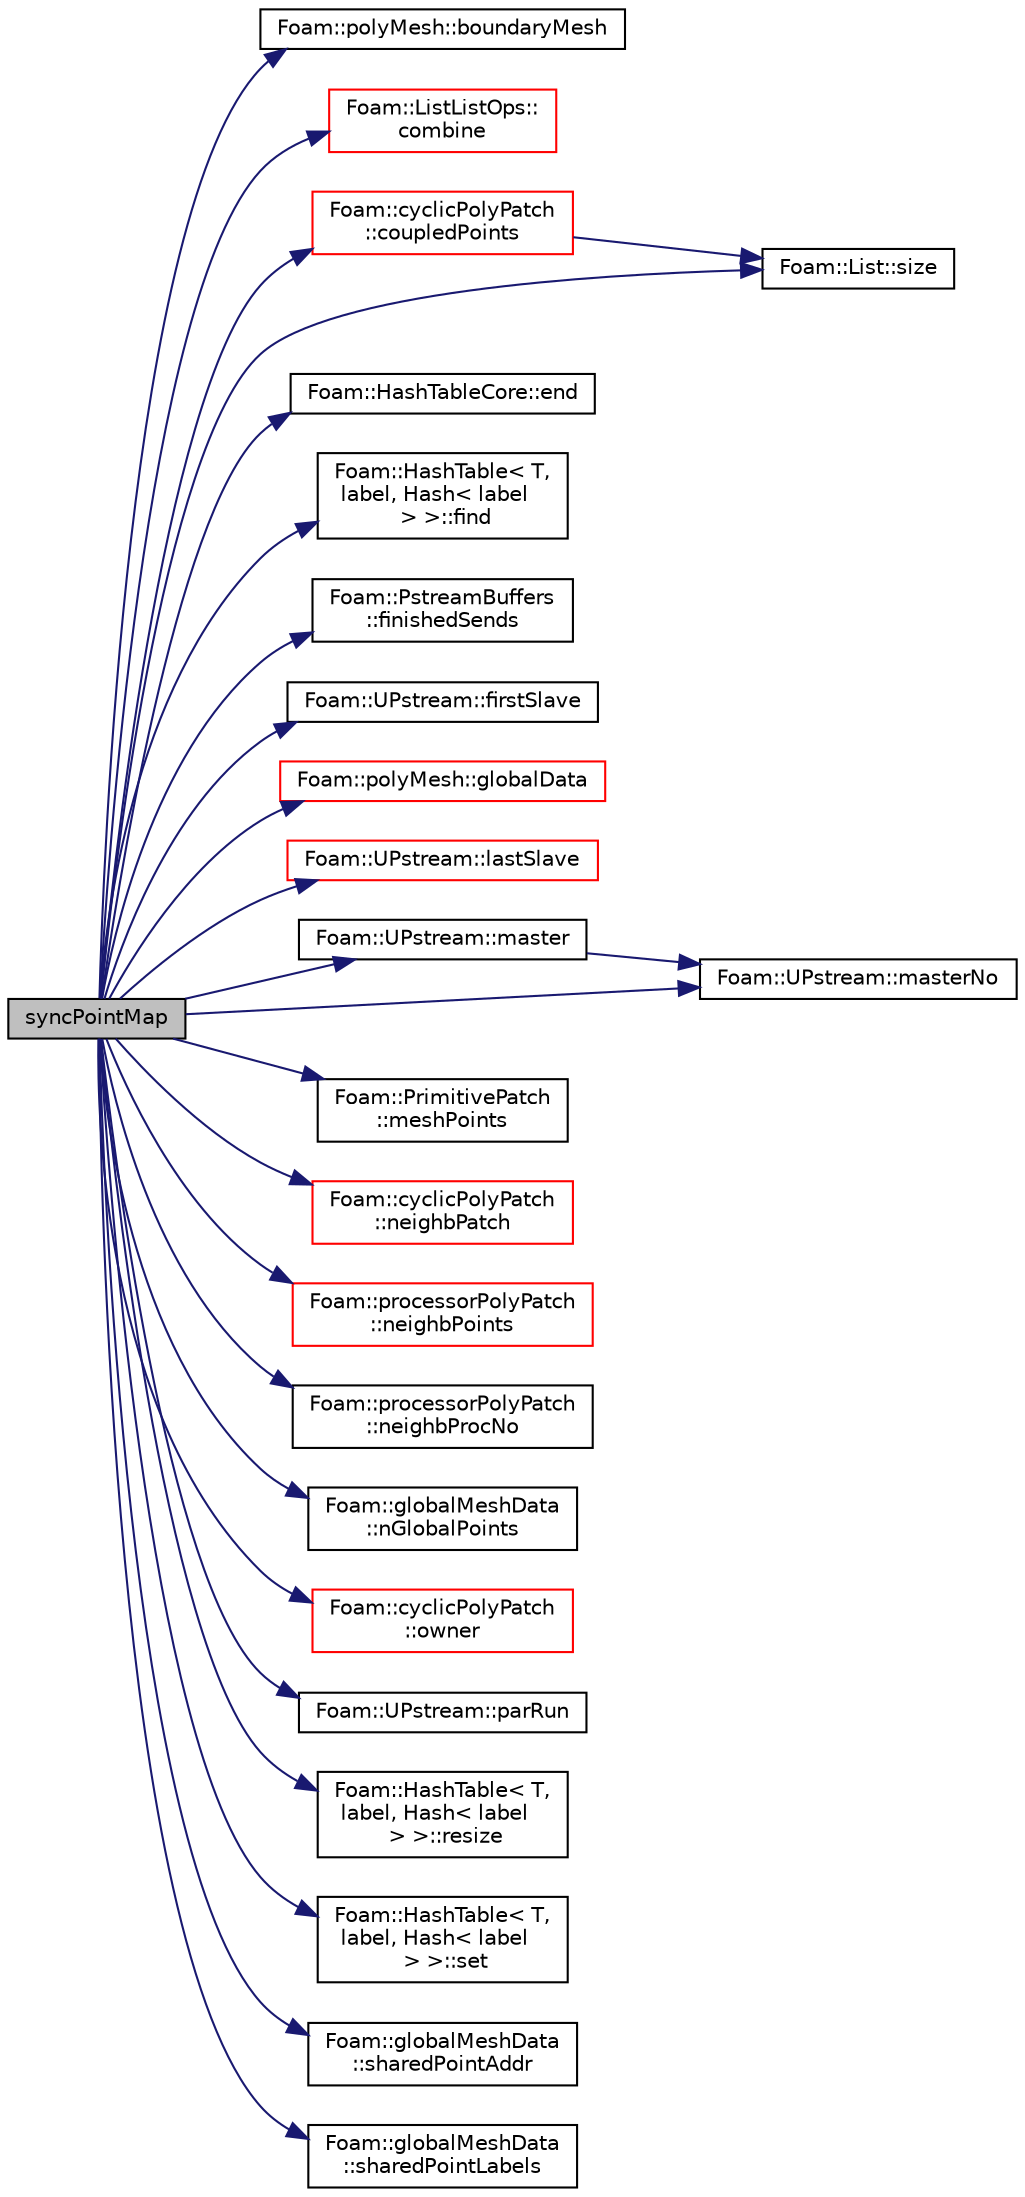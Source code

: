 digraph "syncPointMap"
{
  bgcolor="transparent";
  edge [fontname="Helvetica",fontsize="10",labelfontname="Helvetica",labelfontsize="10"];
  node [fontname="Helvetica",fontsize="10",shape=record];
  rankdir="LR";
  Node1 [label="syncPointMap",height=0.2,width=0.4,color="black", fillcolor="grey75", style="filled", fontcolor="black"];
  Node1 -> Node2 [color="midnightblue",fontsize="10",style="solid",fontname="Helvetica"];
  Node2 [label="Foam::polyMesh::boundaryMesh",height=0.2,width=0.4,color="black",URL="$a01905.html#a6b7f5ba89250dbd7a1c6c7860ab60fe3",tooltip="Return boundary mesh. "];
  Node1 -> Node3 [color="midnightblue",fontsize="10",style="solid",fontname="Helvetica"];
  Node3 [label="Foam::ListListOps::\lcombine",height=0.2,width=0.4,color="red",URL="$a10727.html#a73f1dd568843026daea0e589bd22dcdf",tooltip="Combines sublists into one big list. "];
  Node1 -> Node4 [color="midnightblue",fontsize="10",style="solid",fontname="Helvetica"];
  Node4 [label="Foam::cyclicPolyPatch\l::coupledPoints",height=0.2,width=0.4,color="red",URL="$a00478.html#a022d7b47b3f88e0a33b8f8022bb22473",tooltip="Return connected points (from patch local to neighbour patch local) "];
  Node4 -> Node5 [color="midnightblue",fontsize="10",style="solid",fontname="Helvetica"];
  Node5 [label="Foam::List::size",height=0.2,width=0.4,color="black",URL="$a01355.html#a8a5f6fa29bd4b500caf186f60245b384",tooltip="Override size to be inconsistent with allocated storage. "];
  Node1 -> Node6 [color="midnightblue",fontsize="10",style="solid",fontname="Helvetica"];
  Node6 [label="Foam::HashTableCore::end",height=0.2,width=0.4,color="black",URL="$a00977.html#a540580a296c0ff351686ceb4f27b6fe6",tooltip="iteratorEnd set to beyond the end of any HashTable "];
  Node1 -> Node7 [color="midnightblue",fontsize="10",style="solid",fontname="Helvetica"];
  Node7 [label="Foam::HashTable\< T,\l label, Hash\< label\l \> \>::find",height=0.2,width=0.4,color="black",URL="$a00976.html#a76b2c74ebd9f33fa9f76261b027ffc11",tooltip="Find and return an iterator set at the hashedEntry. "];
  Node1 -> Node8 [color="midnightblue",fontsize="10",style="solid",fontname="Helvetica"];
  Node8 [label="Foam::PstreamBuffers\l::finishedSends",height=0.2,width=0.4,color="black",URL="$a02005.html#a9a9e71480e6b0d1b6d8ef3450eb576ce",tooltip="Mark all sends as having been done. This will start receives. "];
  Node1 -> Node9 [color="midnightblue",fontsize="10",style="solid",fontname="Helvetica"];
  Node9 [label="Foam::UPstream::firstSlave",height=0.2,width=0.4,color="black",URL="$a02751.html#acf61876860b10a79aff95e52dd0c533f",tooltip="Process index of first slave. "];
  Node1 -> Node10 [color="midnightblue",fontsize="10",style="solid",fontname="Helvetica"];
  Node10 [label="Foam::polyMesh::globalData",height=0.2,width=0.4,color="red",URL="$a01905.html#ad152d9d2d71b7bb6ab77c5ef580cb8ee",tooltip="Return parallel info. "];
  Node1 -> Node11 [color="midnightblue",fontsize="10",style="solid",fontname="Helvetica"];
  Node11 [label="Foam::UPstream::lastSlave",height=0.2,width=0.4,color="red",URL="$a02751.html#a6ba6de79b96f3b7f2d987b2b657f47e1",tooltip="Process index of last slave. "];
  Node1 -> Node12 [color="midnightblue",fontsize="10",style="solid",fontname="Helvetica"];
  Node12 [label="Foam::UPstream::master",height=0.2,width=0.4,color="black",URL="$a02751.html#a36af549940a0aae3733774649594489f",tooltip="Am I the master process. "];
  Node12 -> Node13 [color="midnightblue",fontsize="10",style="solid",fontname="Helvetica"];
  Node13 [label="Foam::UPstream::masterNo",height=0.2,width=0.4,color="black",URL="$a02751.html#a30260fa445b5e3e14a9042269664adde",tooltip="Process index of the master. "];
  Node1 -> Node13 [color="midnightblue",fontsize="10",style="solid",fontname="Helvetica"];
  Node1 -> Node14 [color="midnightblue",fontsize="10",style="solid",fontname="Helvetica"];
  Node14 [label="Foam::PrimitivePatch\l::meshPoints",height=0.2,width=0.4,color="black",URL="$a01959.html#ae4935f85c38392518565dd7c666e3caf",tooltip="Return labelList of mesh points in patch. They are constructed. "];
  Node1 -> Node15 [color="midnightblue",fontsize="10",style="solid",fontname="Helvetica"];
  Node15 [label="Foam::cyclicPolyPatch\l::neighbPatch",height=0.2,width=0.4,color="red",URL="$a00478.html#a49d80ca28e191e7195db3ec436dea127"];
  Node1 -> Node16 [color="midnightblue",fontsize="10",style="solid",fontname="Helvetica"];
  Node16 [label="Foam::processorPolyPatch\l::neighbPoints",height=0.2,width=0.4,color="red",URL="$a01983.html#a0df4c2a277d7b4c5214d6d55ee242917",tooltip="Return neighbour point labels. WIP. "];
  Node1 -> Node17 [color="midnightblue",fontsize="10",style="solid",fontname="Helvetica"];
  Node17 [label="Foam::processorPolyPatch\l::neighbProcNo",height=0.2,width=0.4,color="black",URL="$a01983.html#a7537ca4bf823410f0135d5d18e24d6da",tooltip="Return neigbour processor number. "];
  Node1 -> Node18 [color="midnightblue",fontsize="10",style="solid",fontname="Helvetica"];
  Node18 [label="Foam::globalMeshData\l::nGlobalPoints",height=0.2,width=0.4,color="black",URL="$a00925.html#a36192734fad53b19cb1ee41fb3deb998",tooltip="Return number of globally shared points. "];
  Node1 -> Node19 [color="midnightblue",fontsize="10",style="solid",fontname="Helvetica"];
  Node19 [label="Foam::cyclicPolyPatch\l::owner",height=0.2,width=0.4,color="red",URL="$a00478.html#ae2fb0867c083f040d00c1b69a4f59b0f",tooltip="Does this side own the patch ? "];
  Node1 -> Node20 [color="midnightblue",fontsize="10",style="solid",fontname="Helvetica"];
  Node20 [label="Foam::UPstream::parRun",height=0.2,width=0.4,color="black",URL="$a02751.html#adbb27f04b5705440fb8b09f278059011",tooltip="Is this a parallel run? "];
  Node1 -> Node21 [color="midnightblue",fontsize="10",style="solid",fontname="Helvetica"];
  Node21 [label="Foam::HashTable\< T,\l label, Hash\< label\l \> \>::resize",height=0.2,width=0.4,color="black",URL="$a00976.html#ae697ea15032f01f89988bb8ada677832",tooltip="Resize the hash table for efficiency. "];
  Node1 -> Node22 [color="midnightblue",fontsize="10",style="solid",fontname="Helvetica"];
  Node22 [label="Foam::HashTable\< T,\l label, Hash\< label\l \> \>::set",height=0.2,width=0.4,color="black",URL="$a00976.html#a36337413e0b6b61d9c289ea6c40db74b",tooltip="Assign a new hashedEntry, overwriting existing entries. "];
  Node1 -> Node23 [color="midnightblue",fontsize="10",style="solid",fontname="Helvetica"];
  Node23 [label="Foam::globalMeshData\l::sharedPointAddr",height=0.2,width=0.4,color="black",URL="$a00925.html#a0bc2673d6545cbfc0c558590a8a0cb8f",tooltip="Return addressing into the complete globally shared points. "];
  Node1 -> Node24 [color="midnightblue",fontsize="10",style="solid",fontname="Helvetica"];
  Node24 [label="Foam::globalMeshData\l::sharedPointLabels",height=0.2,width=0.4,color="black",URL="$a00925.html#af40f098f2f1db79c818d0ba6b7a1fd42",tooltip="Return indices of local points that are globally shared. "];
  Node1 -> Node5 [color="midnightblue",fontsize="10",style="solid",fontname="Helvetica"];
}
